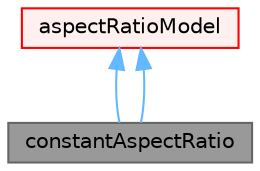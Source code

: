 digraph "constantAspectRatio"
{
 // LATEX_PDF_SIZE
  bgcolor="transparent";
  edge [fontname=Helvetica,fontsize=10,labelfontname=Helvetica,labelfontsize=10];
  node [fontname=Helvetica,fontsize=10,shape=box,height=0.2,width=0.4];
  Node1 [id="Node000001",label="constantAspectRatio",height=0.2,width=0.4,color="gray40", fillcolor="grey60", style="filled", fontcolor="black",tooltip="Constant value aspect ratio model."];
  Node2 -> Node1 [id="edge1_Node000001_Node000002",dir="back",color="steelblue1",style="solid",tooltip=" "];
  Node2 [id="Node000002",label="aspectRatioModel",height=0.2,width=0.4,color="red", fillcolor="#FFF0F0", style="filled",URL="$classFoam_1_1aspectRatioModel.html",tooltip=" "];
  Node2 -> Node1 [id="edge2_Node000001_Node000002",dir="back",color="steelblue1",style="solid",tooltip=" "];
}
